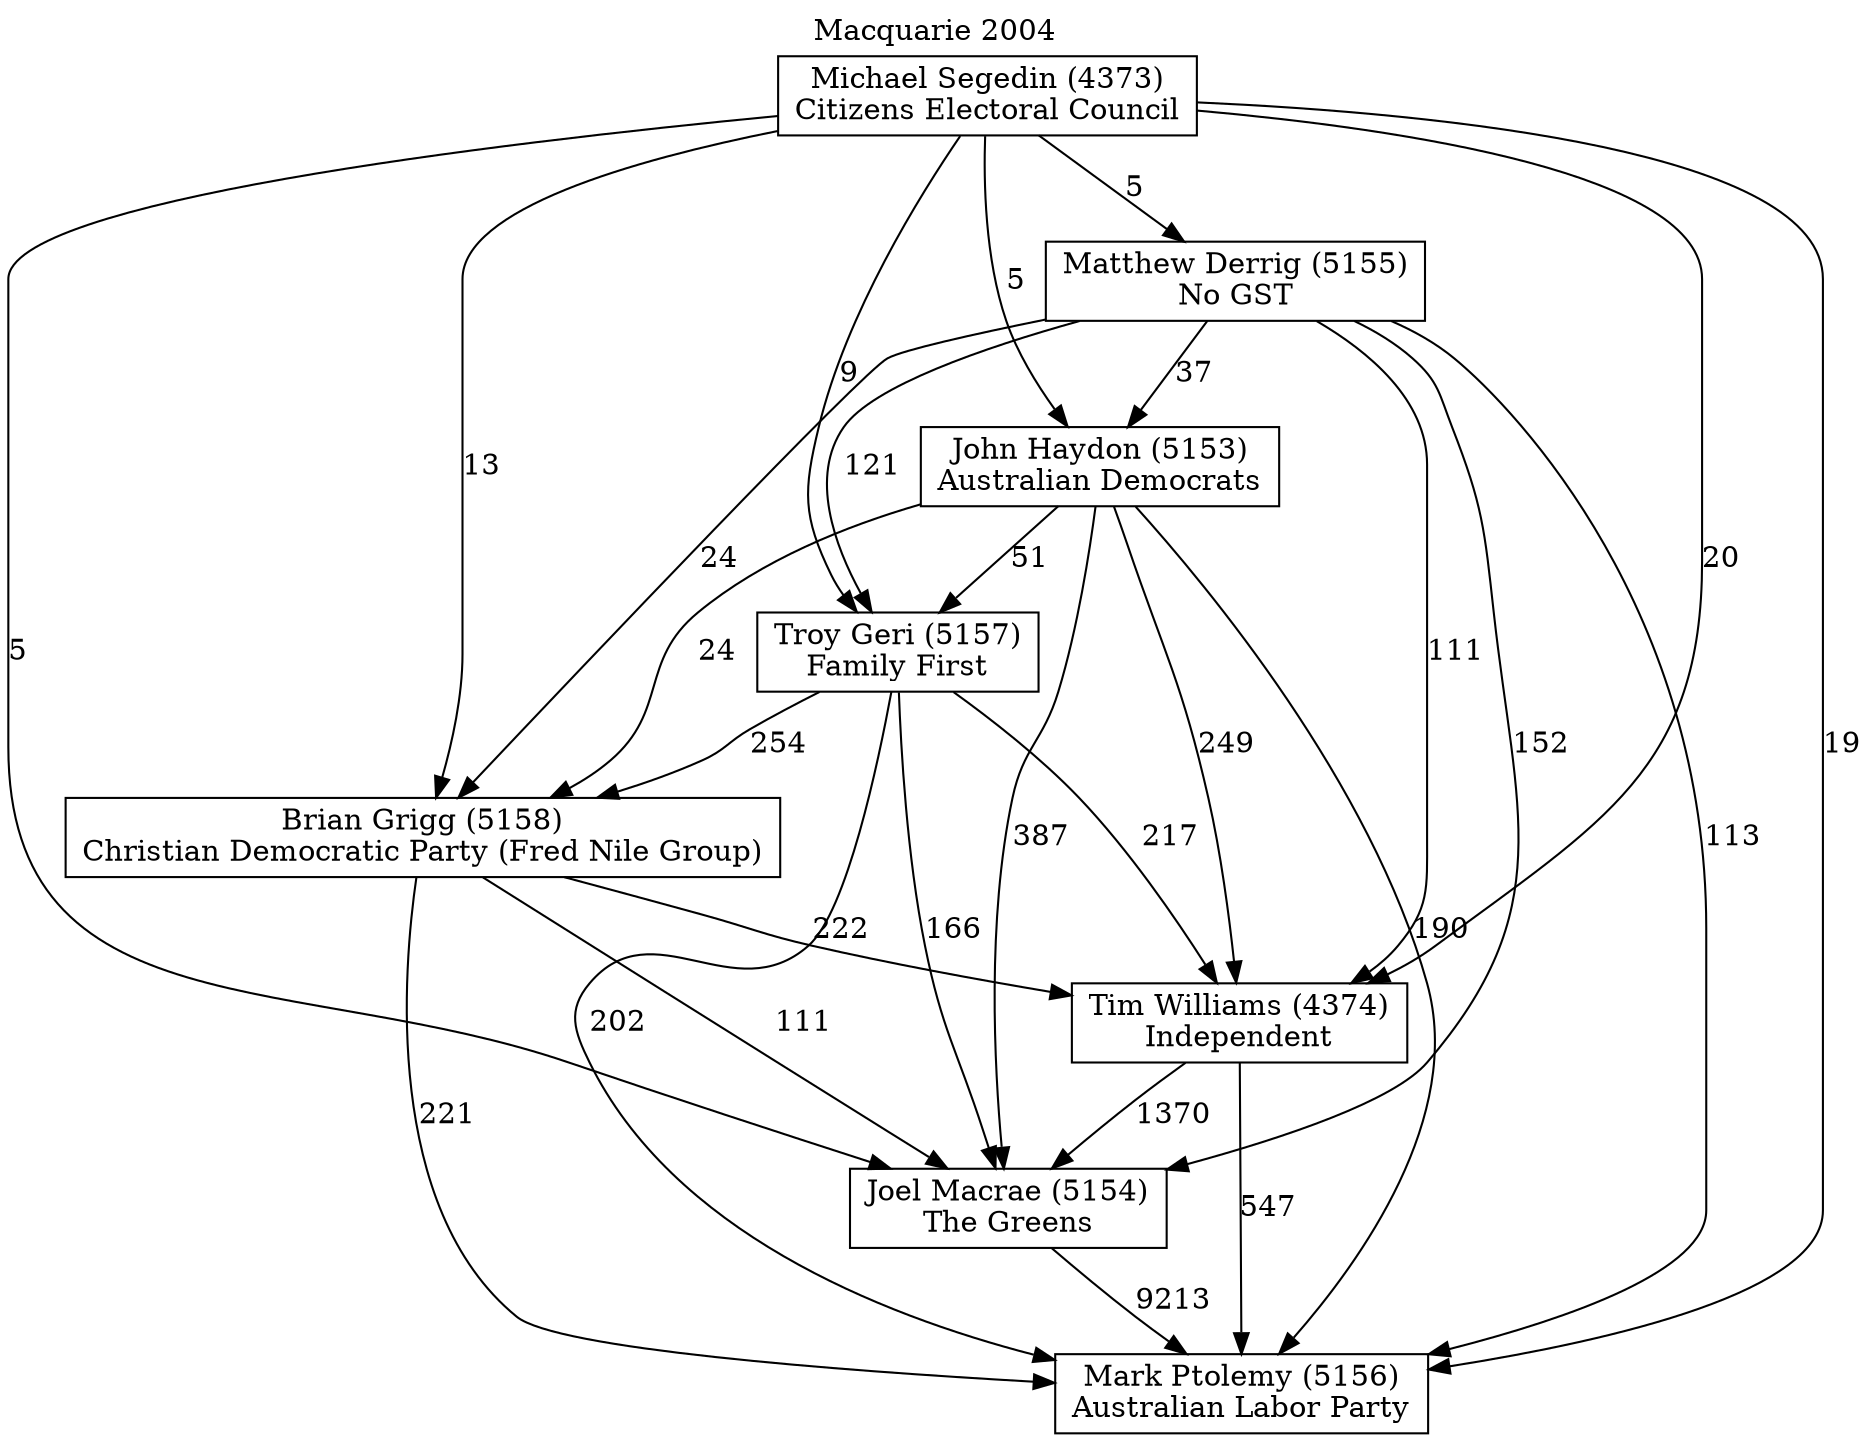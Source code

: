 // House preference flow
digraph "Mark Ptolemy (5156)_Macquarie_2004" {
	graph [label="Macquarie 2004" labelloc=t mclimit=10]
	node [shape=box]
	"Mark Ptolemy (5156)" [label="Mark Ptolemy (5156)
Australian Labor Party"]
	"Joel Macrae (5154)" [label="Joel Macrae (5154)
The Greens"]
	"Tim Williams (4374)" [label="Tim Williams (4374)
Independent"]
	"Brian Grigg (5158)" [label="Brian Grigg (5158)
Christian Democratic Party (Fred Nile Group)"]
	"Troy Geri (5157)" [label="Troy Geri (5157)
Family First"]
	"John Haydon (5153)" [label="John Haydon (5153)
Australian Democrats"]
	"Matthew Derrig (5155)" [label="Matthew Derrig (5155)
No GST"]
	"Michael Segedin (4373)" [label="Michael Segedin (4373)
Citizens Electoral Council"]
	"Joel Macrae (5154)" -> "Mark Ptolemy (5156)" [label=9213]
	"Tim Williams (4374)" -> "Joel Macrae (5154)" [label=1370]
	"Brian Grigg (5158)" -> "Tim Williams (4374)" [label=222]
	"Troy Geri (5157)" -> "Brian Grigg (5158)" [label=254]
	"John Haydon (5153)" -> "Troy Geri (5157)" [label=51]
	"Matthew Derrig (5155)" -> "John Haydon (5153)" [label=37]
	"Michael Segedin (4373)" -> "Matthew Derrig (5155)" [label=5]
	"Tim Williams (4374)" -> "Mark Ptolemy (5156)" [label=547]
	"Brian Grigg (5158)" -> "Mark Ptolemy (5156)" [label=221]
	"Troy Geri (5157)" -> "Mark Ptolemy (5156)" [label=202]
	"John Haydon (5153)" -> "Mark Ptolemy (5156)" [label=190]
	"Matthew Derrig (5155)" -> "Mark Ptolemy (5156)" [label=113]
	"Michael Segedin (4373)" -> "Mark Ptolemy (5156)" [label=19]
	"Michael Segedin (4373)" -> "John Haydon (5153)" [label=5]
	"Matthew Derrig (5155)" -> "Troy Geri (5157)" [label=121]
	"Michael Segedin (4373)" -> "Troy Geri (5157)" [label=9]
	"John Haydon (5153)" -> "Brian Grigg (5158)" [label=24]
	"Matthew Derrig (5155)" -> "Brian Grigg (5158)" [label=24]
	"Michael Segedin (4373)" -> "Brian Grigg (5158)" [label=13]
	"Troy Geri (5157)" -> "Tim Williams (4374)" [label=217]
	"John Haydon (5153)" -> "Tim Williams (4374)" [label=249]
	"Matthew Derrig (5155)" -> "Tim Williams (4374)" [label=111]
	"Michael Segedin (4373)" -> "Tim Williams (4374)" [label=20]
	"Brian Grigg (5158)" -> "Joel Macrae (5154)" [label=111]
	"Troy Geri (5157)" -> "Joel Macrae (5154)" [label=166]
	"John Haydon (5153)" -> "Joel Macrae (5154)" [label=387]
	"Matthew Derrig (5155)" -> "Joel Macrae (5154)" [label=152]
	"Michael Segedin (4373)" -> "Joel Macrae (5154)" [label=5]
}
